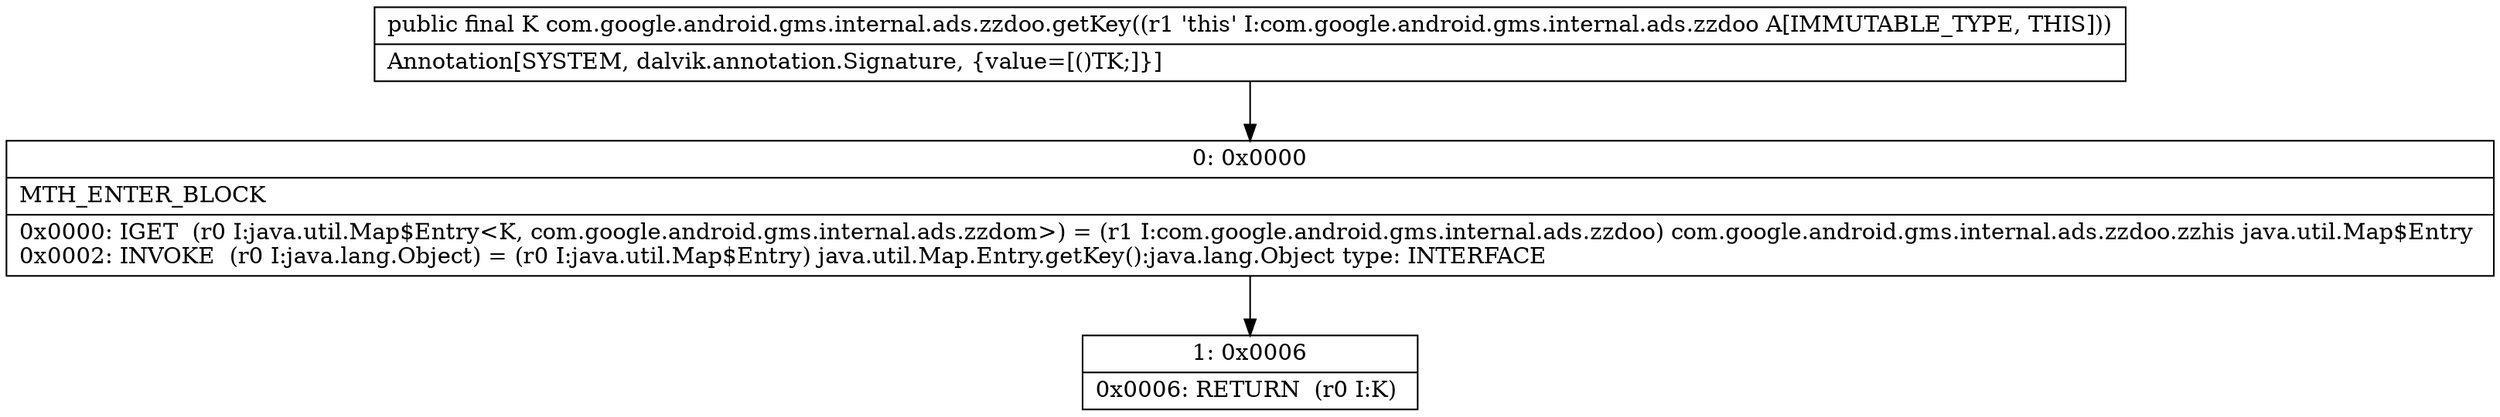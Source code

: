 digraph "CFG forcom.google.android.gms.internal.ads.zzdoo.getKey()Ljava\/lang\/Object;" {
Node_0 [shape=record,label="{0\:\ 0x0000|MTH_ENTER_BLOCK\l|0x0000: IGET  (r0 I:java.util.Map$Entry\<K, com.google.android.gms.internal.ads.zzdom\>) = (r1 I:com.google.android.gms.internal.ads.zzdoo) com.google.android.gms.internal.ads.zzdoo.zzhis java.util.Map$Entry \l0x0002: INVOKE  (r0 I:java.lang.Object) = (r0 I:java.util.Map$Entry) java.util.Map.Entry.getKey():java.lang.Object type: INTERFACE \l}"];
Node_1 [shape=record,label="{1\:\ 0x0006|0x0006: RETURN  (r0 I:K) \l}"];
MethodNode[shape=record,label="{public final K com.google.android.gms.internal.ads.zzdoo.getKey((r1 'this' I:com.google.android.gms.internal.ads.zzdoo A[IMMUTABLE_TYPE, THIS]))  | Annotation[SYSTEM, dalvik.annotation.Signature, \{value=[()TK;]\}]\l}"];
MethodNode -> Node_0;
Node_0 -> Node_1;
}

